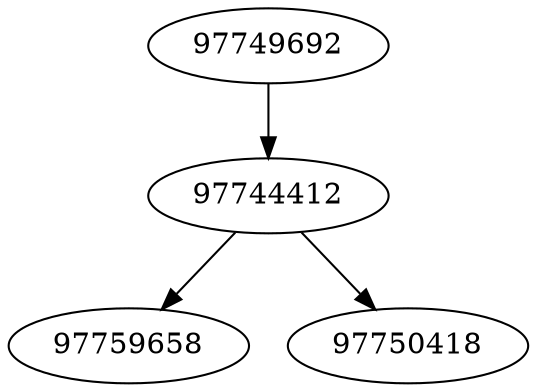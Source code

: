 strict digraph  {
97759658;
97749692;
97744412;
97750418;
97749692 -> 97744412;
97744412 -> 97750418;
97744412 -> 97759658;
}
